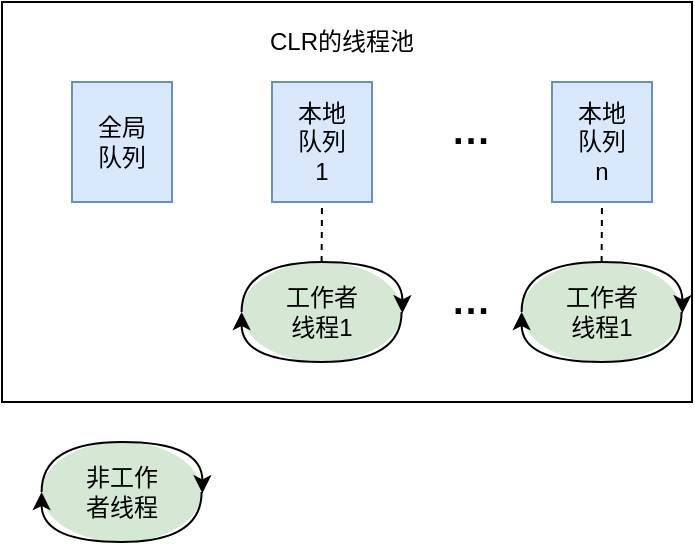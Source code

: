 <mxfile version="13.6.2" type="device"><diagram id="l7qbw-PTcB67vK8OmxM_" name="Page-1"><mxGraphModel dx="749" dy="666" grid="1" gridSize="10" guides="1" tooltips="1" connect="1" arrows="1" fold="1" page="1" pageScale="1" pageWidth="850" pageHeight="1100" math="0" shadow="0"><root><mxCell id="0"/><mxCell id="1" parent="0"/><mxCell id="bdErK7SrLZR4q9Hl3y4Y-1" value="" style="rounded=0;whiteSpace=wrap;html=1;" vertex="1" parent="1"><mxGeometry x="135" y="310" width="345" height="200" as="geometry"/></mxCell><mxCell id="bdErK7SrLZR4q9Hl3y4Y-2" value="CLR的线程池" style="text;html=1;strokeColor=none;fillColor=none;align=center;verticalAlign=middle;whiteSpace=wrap;rounded=0;" vertex="1" parent="1"><mxGeometry x="260" y="320" width="90" height="20" as="geometry"/></mxCell><mxCell id="bdErK7SrLZR4q9Hl3y4Y-3" value="全局&lt;br&gt;队列" style="rounded=0;whiteSpace=wrap;html=1;fillColor=#dae8fc;strokeColor=#6c8ebf;" vertex="1" parent="1"><mxGeometry x="170" y="350" width="50" height="60" as="geometry"/></mxCell><mxCell id="bdErK7SrLZR4q9Hl3y4Y-4" value="本地&lt;br&gt;队列&lt;br&gt;1" style="rounded=0;whiteSpace=wrap;html=1;fillColor=#dae8fc;strokeColor=#6c8ebf;" vertex="1" parent="1"><mxGeometry x="270" y="350" width="50" height="60" as="geometry"/></mxCell><mxCell id="bdErK7SrLZR4q9Hl3y4Y-5" value="本地&lt;br&gt;队列&lt;br&gt;n" style="rounded=0;whiteSpace=wrap;html=1;fillColor=#dae8fc;strokeColor=#6c8ebf;" vertex="1" parent="1"><mxGeometry x="410" y="350" width="50" height="60" as="geometry"/></mxCell><mxCell id="bdErK7SrLZR4q9Hl3y4Y-10" value="" style="ellipse;whiteSpace=wrap;html=1;fillColor=#d5e8d4;strokeColor=none;" vertex="1" parent="1"><mxGeometry x="254.8" y="440" width="80" height="50" as="geometry"/></mxCell><mxCell id="bdErK7SrLZR4q9Hl3y4Y-12" value="" style="endArrow=classic;html=1;exitX=0;exitY=0.5;exitDx=0;exitDy=0;edgeStyle=orthogonalEdgeStyle;curved=1;entryX=1.005;entryY=0.513;entryDx=0;entryDy=0;entryPerimeter=0;" edge="1" parent="1" source="bdErK7SrLZR4q9Hl3y4Y-10" target="bdErK7SrLZR4q9Hl3y4Y-10"><mxGeometry width="50" height="50" relative="1" as="geometry"><mxPoint x="234.8" y="460" as="sourcePoint"/><mxPoint x="314.8" y="440" as="targetPoint"/><Array as="points"><mxPoint x="254.8" y="440"/><mxPoint x="334.8" y="440"/></Array></mxGeometry></mxCell><mxCell id="bdErK7SrLZR4q9Hl3y4Y-15" value="工作者线程1" style="text;html=1;strokeColor=none;fillColor=none;align=center;verticalAlign=middle;whiteSpace=wrap;rounded=0;" vertex="1" parent="1"><mxGeometry x="274.8" y="455" width="40" height="20" as="geometry"/></mxCell><mxCell id="bdErK7SrLZR4q9Hl3y4Y-16" value="" style="endArrow=classic;html=1;exitX=1;exitY=0.5;exitDx=0;exitDy=0;edgeStyle=orthogonalEdgeStyle;curved=1;" edge="1" parent="1" source="bdErK7SrLZR4q9Hl3y4Y-10"><mxGeometry width="50" height="50" relative="1" as="geometry"><mxPoint x="284.8" y="500" as="sourcePoint"/><mxPoint x="254.8" y="465" as="targetPoint"/><Array as="points"><mxPoint x="334.8" y="490"/><mxPoint x="254.8" y="490"/></Array></mxGeometry></mxCell><mxCell id="bdErK7SrLZR4q9Hl3y4Y-23" value="" style="ellipse;whiteSpace=wrap;html=1;fillColor=#d5e8d4;strokeColor=none;" vertex="1" parent="1"><mxGeometry x="394.8" y="440" width="80" height="50" as="geometry"/></mxCell><mxCell id="bdErK7SrLZR4q9Hl3y4Y-24" value="" style="endArrow=classic;html=1;exitX=0;exitY=0.5;exitDx=0;exitDy=0;edgeStyle=orthogonalEdgeStyle;curved=1;entryX=1.005;entryY=0.513;entryDx=0;entryDy=0;entryPerimeter=0;" edge="1" parent="1" source="bdErK7SrLZR4q9Hl3y4Y-23" target="bdErK7SrLZR4q9Hl3y4Y-23"><mxGeometry width="50" height="50" relative="1" as="geometry"><mxPoint x="374.8" y="460" as="sourcePoint"/><mxPoint x="454.8" y="440" as="targetPoint"/><Array as="points"><mxPoint x="394.8" y="440"/><mxPoint x="474.8" y="440"/></Array></mxGeometry></mxCell><mxCell id="bdErK7SrLZR4q9Hl3y4Y-25" value="工作者线程1" style="text;html=1;strokeColor=none;fillColor=none;align=center;verticalAlign=middle;whiteSpace=wrap;rounded=0;" vertex="1" parent="1"><mxGeometry x="414.8" y="455" width="40" height="20" as="geometry"/></mxCell><mxCell id="bdErK7SrLZR4q9Hl3y4Y-26" value="" style="endArrow=classic;html=1;exitX=1;exitY=0.5;exitDx=0;exitDy=0;edgeStyle=orthogonalEdgeStyle;curved=1;" edge="1" parent="1" source="bdErK7SrLZR4q9Hl3y4Y-23"><mxGeometry width="50" height="50" relative="1" as="geometry"><mxPoint x="424.8" y="500" as="sourcePoint"/><mxPoint x="394.8" y="465" as="targetPoint"/><Array as="points"><mxPoint x="474.8" y="490"/><mxPoint x="394.8" y="490"/></Array></mxGeometry></mxCell><mxCell id="bdErK7SrLZR4q9Hl3y4Y-28" value="" style="ellipse;whiteSpace=wrap;html=1;fillColor=#d5e8d4;strokeColor=none;" vertex="1" parent="1"><mxGeometry x="154.8" y="530" width="80" height="50" as="geometry"/></mxCell><mxCell id="bdErK7SrLZR4q9Hl3y4Y-29" value="" style="endArrow=classic;html=1;exitX=0;exitY=0.5;exitDx=0;exitDy=0;edgeStyle=orthogonalEdgeStyle;curved=1;entryX=1.005;entryY=0.513;entryDx=0;entryDy=0;entryPerimeter=0;" edge="1" parent="1" source="bdErK7SrLZR4q9Hl3y4Y-28" target="bdErK7SrLZR4q9Hl3y4Y-28"><mxGeometry width="50" height="50" relative="1" as="geometry"><mxPoint x="134.8" y="550" as="sourcePoint"/><mxPoint x="214.8" y="530" as="targetPoint"/><Array as="points"><mxPoint x="154.8" y="530"/><mxPoint x="234.8" y="530"/></Array></mxGeometry></mxCell><mxCell id="bdErK7SrLZR4q9Hl3y4Y-30" value="非工作者线程" style="text;html=1;strokeColor=none;fillColor=none;align=center;verticalAlign=middle;whiteSpace=wrap;rounded=0;" vertex="1" parent="1"><mxGeometry x="174.8" y="545" width="40" height="20" as="geometry"/></mxCell><mxCell id="bdErK7SrLZR4q9Hl3y4Y-31" value="" style="endArrow=classic;html=1;exitX=1;exitY=0.5;exitDx=0;exitDy=0;edgeStyle=orthogonalEdgeStyle;curved=1;" edge="1" parent="1" source="bdErK7SrLZR4q9Hl3y4Y-28"><mxGeometry width="50" height="50" relative="1" as="geometry"><mxPoint x="184.8" y="590" as="sourcePoint"/><mxPoint x="154.8" y="555" as="targetPoint"/><Array as="points"><mxPoint x="234.8" y="580"/><mxPoint x="154.8" y="580"/></Array></mxGeometry></mxCell><mxCell id="bdErK7SrLZR4q9Hl3y4Y-32" value="···" style="text;html=1;strokeColor=none;fillColor=none;align=center;verticalAlign=middle;whiteSpace=wrap;rounded=0;fontStyle=1;fontSize=19;" vertex="1" parent="1"><mxGeometry x="350" y="370" width="40" height="20" as="geometry"/></mxCell><mxCell id="bdErK7SrLZR4q9Hl3y4Y-33" value="···" style="text;html=1;strokeColor=none;fillColor=none;align=center;verticalAlign=middle;whiteSpace=wrap;rounded=0;fontStyle=1;fontSize=19;" vertex="1" parent="1"><mxGeometry x="350" y="455" width="40" height="20" as="geometry"/></mxCell><mxCell id="bdErK7SrLZR4q9Hl3y4Y-35" value="" style="endArrow=none;dashed=1;html=1;fontSize=19;entryX=0.5;entryY=1;entryDx=0;entryDy=0;" edge="1" parent="1" source="bdErK7SrLZR4q9Hl3y4Y-23" target="bdErK7SrLZR4q9Hl3y4Y-5"><mxGeometry width="50" height="50" relative="1" as="geometry"><mxPoint x="170" y="410" as="sourcePoint"/><mxPoint x="220" y="360" as="targetPoint"/></mxGeometry></mxCell><mxCell id="bdErK7SrLZR4q9Hl3y4Y-36" value="" style="endArrow=none;dashed=1;html=1;fontSize=19;entryX=0.5;entryY=1;entryDx=0;entryDy=0;" edge="1" parent="1" source="bdErK7SrLZR4q9Hl3y4Y-10" target="bdErK7SrLZR4q9Hl3y4Y-4"><mxGeometry width="50" height="50" relative="1" as="geometry"><mxPoint x="444.8" y="450" as="sourcePoint"/><mxPoint x="445" y="420" as="targetPoint"/></mxGeometry></mxCell></root></mxGraphModel></diagram></mxfile>
